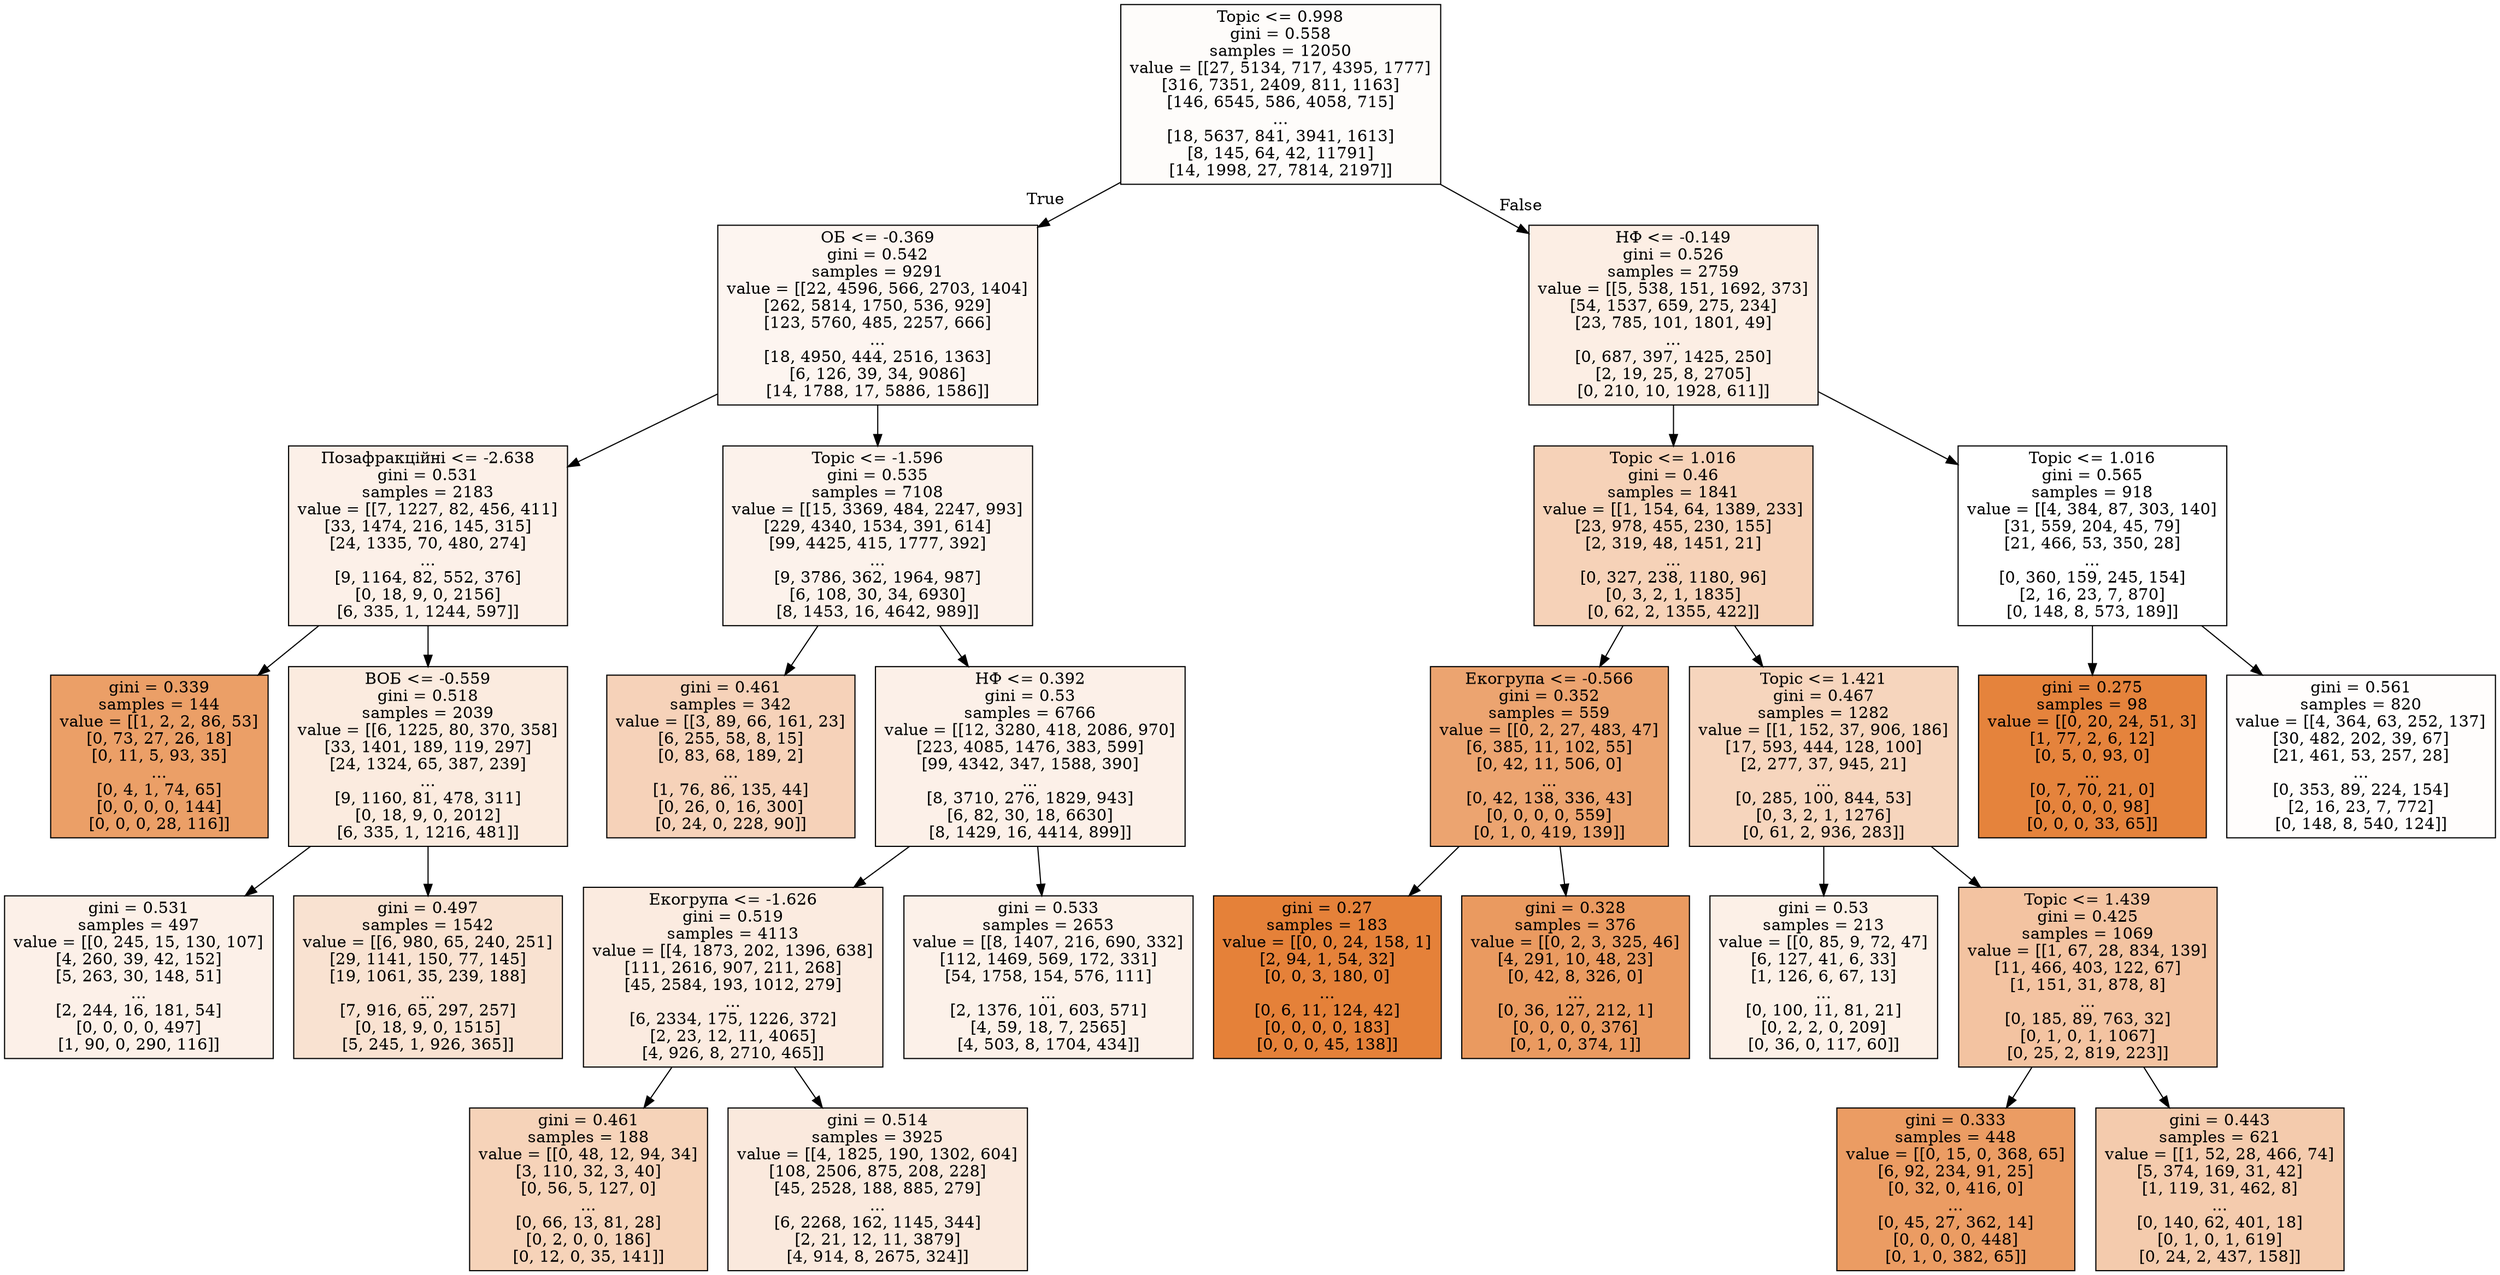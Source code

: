 digraph Tree {
node [shape=box, style="filled", color="black"] ;
0 [label="Topic <= 0.998\ngini = 0.558\nsamples = 12050\nvalue = [[27, 5134, 717, 4395, 1777]\n[316, 7351, 2409, 811, 1163]\n[146, 6545, 586, 4058, 715]\n...\n[18, 5637, 841, 3941, 1613]\n[8, 145, 64, 42, 11791]\n[14, 1998, 27, 7814, 2197]]", fillcolor="#fefcfa"] ;
1 [label="ОБ <= -0.369\ngini = 0.542\nsamples = 9291\nvalue = [[22, 4596, 566, 2703, 1404]\n[262, 5814, 1750, 536, 929]\n[123, 5760, 485, 2257, 666]\n...\n[18, 4950, 444, 2516, 1363]\n[6, 126, 39, 34, 9086]\n[14, 1788, 17, 5886, 1586]]", fillcolor="#fdf5f0"] ;
0 -> 1 [labeldistance=2.5, labelangle=45, headlabel="True"] ;
5 [label="Позафракційні <= -2.638\ngini = 0.531\nsamples = 2183\nvalue = [[7, 1227, 82, 456, 411]\n[33, 1474, 216, 145, 315]\n[24, 1335, 70, 480, 274]\n...\n[9, 1164, 82, 552, 376]\n[0, 18, 9, 0, 2156]\n[6, 335, 1, 1244, 597]]", fillcolor="#fcf0e8"] ;
1 -> 5 ;
9 [label="gini = 0.339\nsamples = 144\nvalue = [[1, 2, 2, 86, 53]\n[0, 73, 27, 26, 18]\n[0, 11, 5, 93, 35]\n...\n[0, 4, 1, 74, 65]\n[0, 0, 0, 0, 144]\n[0, 0, 0, 28, 116]]", fillcolor="#eb9f67"] ;
5 -> 9 ;
10 [label="ВОБ <= -0.559\ngini = 0.518\nsamples = 2039\nvalue = [[6, 1225, 80, 370, 358]\n[33, 1401, 189, 119, 297]\n[24, 1324, 65, 387, 239]\n...\n[9, 1160, 81, 478, 311]\n[0, 18, 9, 0, 2012]\n[6, 335, 1, 1216, 481]]", fillcolor="#fbebdf"] ;
5 -> 10 ;
23 [label="gini = 0.531\nsamples = 497\nvalue = [[0, 245, 15, 130, 107]\n[4, 260, 39, 42, 152]\n[5, 263, 30, 148, 51]\n...\n[2, 244, 16, 181, 54]\n[0, 0, 0, 0, 497]\n[1, 90, 0, 290, 116]]", fillcolor="#fcf0e8"] ;
10 -> 23 ;
24 [label="gini = 0.497\nsamples = 1542\nvalue = [[6, 980, 65, 240, 251]\n[29, 1141, 150, 77, 145]\n[19, 1061, 35, 239, 188]\n...\n[7, 916, 65, 297, 257]\n[0, 18, 9, 0, 1515]\n[5, 245, 1, 926, 365]]", fillcolor="#f9e2d1"] ;
10 -> 24 ;
6 [label="Topic <= -1.596\ngini = 0.535\nsamples = 7108\nvalue = [[15, 3369, 484, 2247, 993]\n[229, 4340, 1534, 391, 614]\n[99, 4425, 415, 1777, 392]\n...\n[9, 3786, 362, 1964, 987]\n[6, 108, 30, 34, 6930]\n[8, 1453, 16, 4642, 989]]", fillcolor="#fcf2eb"] ;
1 -> 6 ;
7 [label="gini = 0.461\nsamples = 342\nvalue = [[3, 89, 66, 161, 23]\n[6, 255, 58, 8, 15]\n[0, 83, 68, 189, 2]\n...\n[1, 76, 86, 135, 44]\n[0, 26, 0, 16, 300]\n[0, 24, 0, 228, 90]]", fillcolor="#f6d2b9"] ;
6 -> 7 ;
8 [label="НФ <= 0.392\ngini = 0.53\nsamples = 6766\nvalue = [[12, 3280, 418, 2086, 970]\n[223, 4085, 1476, 383, 599]\n[99, 4342, 347, 1588, 390]\n...\n[8, 3710, 276, 1829, 943]\n[6, 82, 30, 18, 6630]\n[8, 1429, 16, 4414, 899]]", fillcolor="#fcf0e8"] ;
6 -> 8 ;
13 [label="Екогрупа <= -1.626\ngini = 0.519\nsamples = 4113\nvalue = [[4, 1873, 202, 1396, 638]\n[111, 2616, 907, 211, 268]\n[45, 2584, 193, 1012, 279]\n...\n[6, 2334, 175, 1226, 372]\n[2, 23, 12, 11, 4065]\n[4, 926, 8, 2710, 465]]", fillcolor="#fbebe0"] ;
8 -> 13 ;
15 [label="gini = 0.461\nsamples = 188\nvalue = [[0, 48, 12, 94, 34]\n[3, 110, 32, 3, 40]\n[0, 56, 5, 127, 0]\n...\n[0, 66, 13, 81, 28]\n[0, 2, 0, 0, 186]\n[0, 12, 0, 35, 141]]", fillcolor="#f6d3b9"] ;
13 -> 15 ;
16 [label="gini = 0.514\nsamples = 3925\nvalue = [[4, 1825, 190, 1302, 604]\n[108, 2506, 875, 208, 228]\n[45, 2528, 188, 885, 279]\n...\n[6, 2268, 162, 1145, 344]\n[2, 21, 12, 11, 3879]\n[4, 914, 8, 2675, 324]]", fillcolor="#fae9dd"] ;
13 -> 16 ;
14 [label="gini = 0.533\nsamples = 2653\nvalue = [[8, 1407, 216, 690, 332]\n[112, 1469, 569, 172, 331]\n[54, 1758, 154, 576, 111]\n...\n[2, 1376, 101, 603, 571]\n[4, 59, 18, 7, 2565]\n[4, 503, 8, 1704, 434]]", fillcolor="#fcf1e9"] ;
8 -> 14 ;
2 [label="НФ <= -0.149\ngini = 0.526\nsamples = 2759\nvalue = [[5, 538, 151, 1692, 373]\n[54, 1537, 659, 275, 234]\n[23, 785, 101, 1801, 49]\n...\n[0, 687, 397, 1425, 250]\n[2, 19, 25, 8, 2705]\n[0, 210, 10, 1928, 611]]", fillcolor="#fceee4"] ;
0 -> 2 [labeldistance=2.5, labelangle=-45, headlabel="False"] ;
3 [label="Topic <= 1.016\ngini = 0.46\nsamples = 1841\nvalue = [[1, 154, 64, 1389, 233]\n[23, 978, 455, 230, 155]\n[2, 319, 48, 1451, 21]\n...\n[0, 327, 238, 1180, 96]\n[0, 3, 2, 1, 1835]\n[0, 62, 2, 1355, 422]]", fillcolor="#f6d2b8"] ;
2 -> 3 ;
11 [label="Екогрупа <= -0.566\ngini = 0.352\nsamples = 559\nvalue = [[0, 2, 27, 483, 47]\n[6, 385, 11, 102, 55]\n[0, 42, 11, 506, 0]\n...\n[0, 42, 138, 336, 43]\n[0, 0, 0, 0, 559]\n[0, 1, 0, 419, 139]]", fillcolor="#eca470"] ;
3 -> 11 ;
25 [label="gini = 0.27\nsamples = 183\nvalue = [[0, 0, 24, 158, 1]\n[2, 94, 1, 54, 32]\n[0, 0, 3, 180, 0]\n...\n[0, 6, 11, 124, 42]\n[0, 0, 0, 0, 183]\n[0, 0, 0, 45, 138]]", fillcolor="#e58139"] ;
11 -> 25 ;
26 [label="gini = 0.328\nsamples = 376\nvalue = [[0, 2, 3, 325, 46]\n[4, 291, 10, 48, 23]\n[0, 42, 8, 326, 0]\n...\n[0, 36, 127, 212, 1]\n[0, 0, 0, 0, 376]\n[0, 1, 0, 374, 1]]", fillcolor="#ea9a60"] ;
11 -> 26 ;
12 [label="Topic <= 1.421\ngini = 0.467\nsamples = 1282\nvalue = [[1, 152, 37, 906, 186]\n[17, 593, 444, 128, 100]\n[2, 277, 37, 945, 21]\n...\n[0, 285, 100, 844, 53]\n[0, 3, 2, 1, 1276]\n[0, 61, 2, 936, 283]]", fillcolor="#f6d5bd"] ;
3 -> 12 ;
17 [label="gini = 0.53\nsamples = 213\nvalue = [[0, 85, 9, 72, 47]\n[6, 127, 41, 6, 33]\n[1, 126, 6, 67, 13]\n...\n[0, 100, 11, 81, 21]\n[0, 2, 2, 0, 209]\n[0, 36, 0, 117, 60]]", fillcolor="#fcf0e7"] ;
12 -> 17 ;
18 [label="Topic <= 1.439\ngini = 0.425\nsamples = 1069\nvalue = [[1, 67, 28, 834, 139]\n[11, 466, 403, 122, 67]\n[1, 151, 31, 878, 8]\n...\n[0, 185, 89, 763, 32]\n[0, 1, 0, 1, 1067]\n[0, 25, 2, 819, 223]]", fillcolor="#f3c3a1"] ;
12 -> 18 ;
21 [label="gini = 0.333\nsamples = 448\nvalue = [[0, 15, 0, 368, 65]\n[6, 92, 234, 91, 25]\n[0, 32, 0, 416, 0]\n...\n[0, 45, 27, 362, 14]\n[0, 0, 0, 0, 448]\n[0, 1, 0, 382, 65]]", fillcolor="#eb9c63"] ;
18 -> 21 ;
22 [label="gini = 0.443\nsamples = 621\nvalue = [[1, 52, 28, 466, 74]\n[5, 374, 169, 31, 42]\n[1, 119, 31, 462, 8]\n...\n[0, 140, 62, 401, 18]\n[0, 1, 0, 1, 619]\n[0, 24, 2, 437, 158]]", fillcolor="#f4cbad"] ;
18 -> 22 ;
4 [label="Topic <= 1.016\ngini = 0.565\nsamples = 918\nvalue = [[4, 384, 87, 303, 140]\n[31, 559, 204, 45, 79]\n[21, 466, 53, 350, 28]\n...\n[0, 360, 159, 245, 154]\n[2, 16, 23, 7, 870]\n[0, 148, 8, 573, 189]]", fillcolor="#ffffff"] ;
2 -> 4 ;
19 [label="gini = 0.275\nsamples = 98\nvalue = [[0, 20, 24, 51, 3]\n[1, 77, 2, 6, 12]\n[0, 5, 0, 93, 0]\n...\n[0, 7, 70, 21, 0]\n[0, 0, 0, 0, 98]\n[0, 0, 0, 33, 65]]", fillcolor="#e5833c"] ;
4 -> 19 ;
20 [label="gini = 0.561\nsamples = 820\nvalue = [[4, 364, 63, 252, 137]\n[30, 482, 202, 39, 67]\n[21, 461, 53, 257, 28]\n...\n[0, 353, 89, 224, 154]\n[2, 16, 23, 7, 772]\n[0, 148, 8, 540, 124]]", fillcolor="#fffdfc"] ;
4 -> 20 ;
}